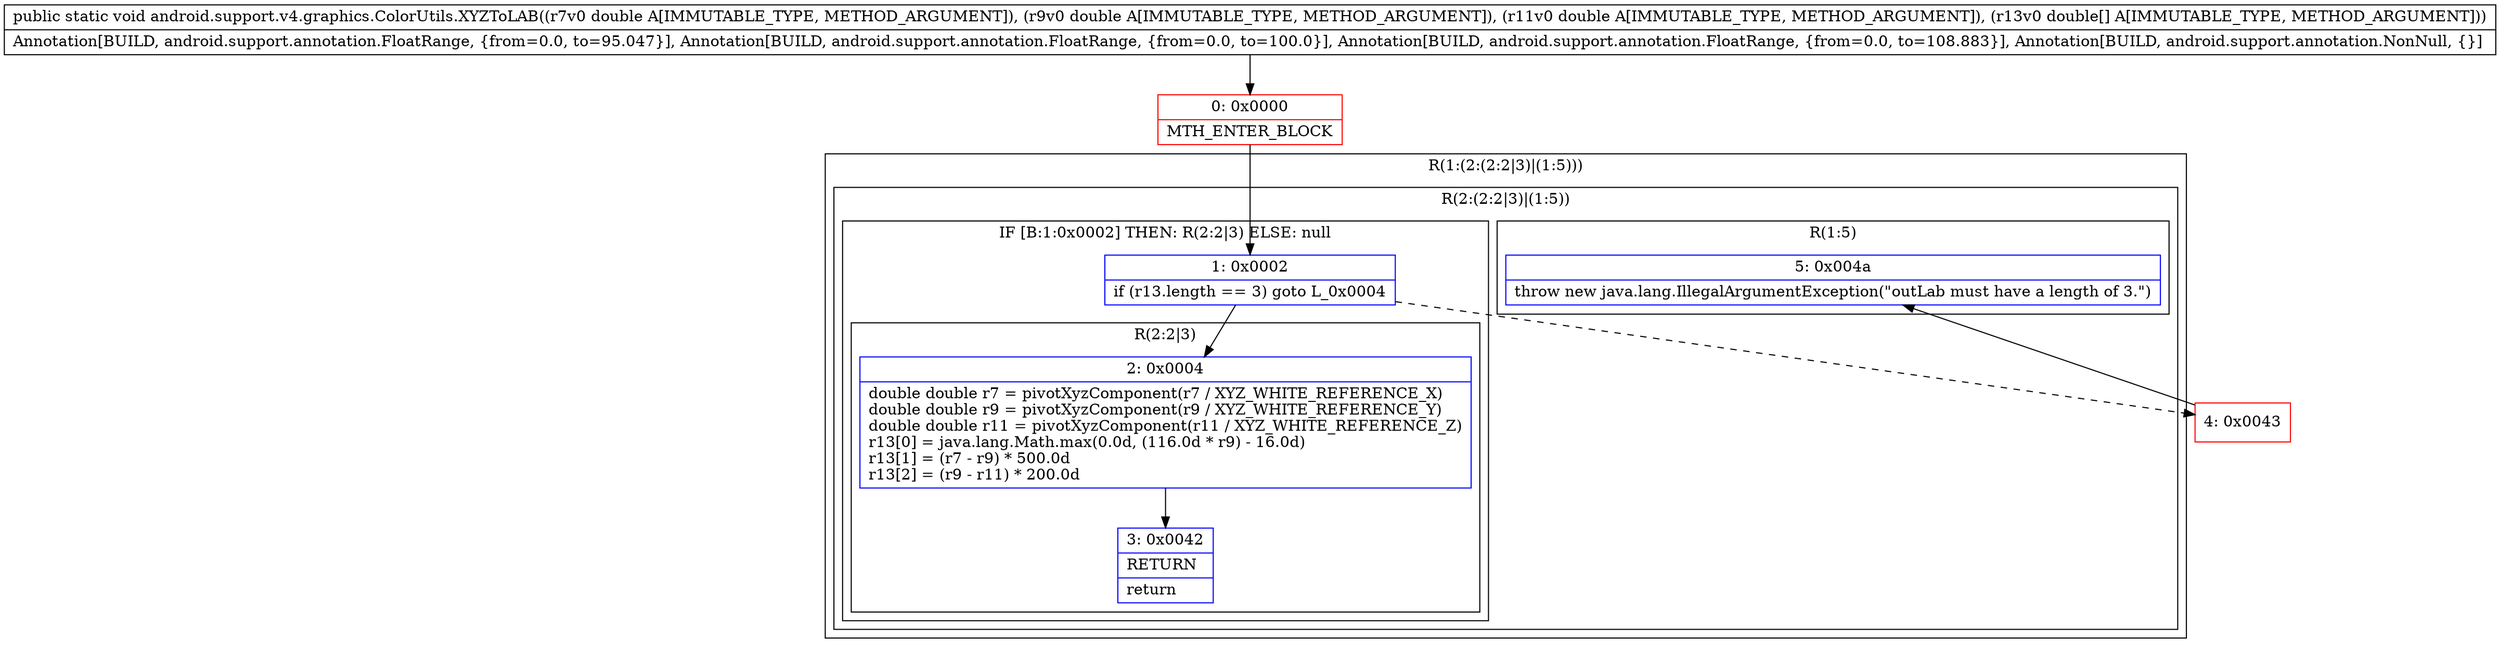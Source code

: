 digraph "CFG forandroid.support.v4.graphics.ColorUtils.XYZToLAB(DDD[D)V" {
subgraph cluster_Region_42813872 {
label = "R(1:(2:(2:2|3)|(1:5)))";
node [shape=record,color=blue];
subgraph cluster_Region_251635522 {
label = "R(2:(2:2|3)|(1:5))";
node [shape=record,color=blue];
subgraph cluster_IfRegion_1908684969 {
label = "IF [B:1:0x0002] THEN: R(2:2|3) ELSE: null";
node [shape=record,color=blue];
Node_1 [shape=record,label="{1\:\ 0x0002|if (r13.length == 3) goto L_0x0004\l}"];
subgraph cluster_Region_2039874202 {
label = "R(2:2|3)";
node [shape=record,color=blue];
Node_2 [shape=record,label="{2\:\ 0x0004|double double r7 = pivotXyzComponent(r7 \/ XYZ_WHITE_REFERENCE_X)\ldouble double r9 = pivotXyzComponent(r9 \/ XYZ_WHITE_REFERENCE_Y)\ldouble double r11 = pivotXyzComponent(r11 \/ XYZ_WHITE_REFERENCE_Z)\lr13[0] = java.lang.Math.max(0.0d, (116.0d * r9) \- 16.0d)\lr13[1] = (r7 \- r9) * 500.0d\lr13[2] = (r9 \- r11) * 200.0d\l}"];
Node_3 [shape=record,label="{3\:\ 0x0042|RETURN\l|return\l}"];
}
}
subgraph cluster_Region_1531421829 {
label = "R(1:5)";
node [shape=record,color=blue];
Node_5 [shape=record,label="{5\:\ 0x004a|throw new java.lang.IllegalArgumentException(\"outLab must have a length of 3.\")\l}"];
}
}
}
Node_0 [shape=record,color=red,label="{0\:\ 0x0000|MTH_ENTER_BLOCK\l}"];
Node_4 [shape=record,color=red,label="{4\:\ 0x0043}"];
MethodNode[shape=record,label="{public static void android.support.v4.graphics.ColorUtils.XYZToLAB((r7v0 double A[IMMUTABLE_TYPE, METHOD_ARGUMENT]), (r9v0 double A[IMMUTABLE_TYPE, METHOD_ARGUMENT]), (r11v0 double A[IMMUTABLE_TYPE, METHOD_ARGUMENT]), (r13v0 double[] A[IMMUTABLE_TYPE, METHOD_ARGUMENT]))  | Annotation[BUILD, android.support.annotation.FloatRange, \{from=0.0, to=95.047\}], Annotation[BUILD, android.support.annotation.FloatRange, \{from=0.0, to=100.0\}], Annotation[BUILD, android.support.annotation.FloatRange, \{from=0.0, to=108.883\}], Annotation[BUILD, android.support.annotation.NonNull, \{\}]\l}"];
MethodNode -> Node_0;
Node_1 -> Node_2;
Node_1 -> Node_4[style=dashed];
Node_2 -> Node_3;
Node_0 -> Node_1;
Node_4 -> Node_5;
}

